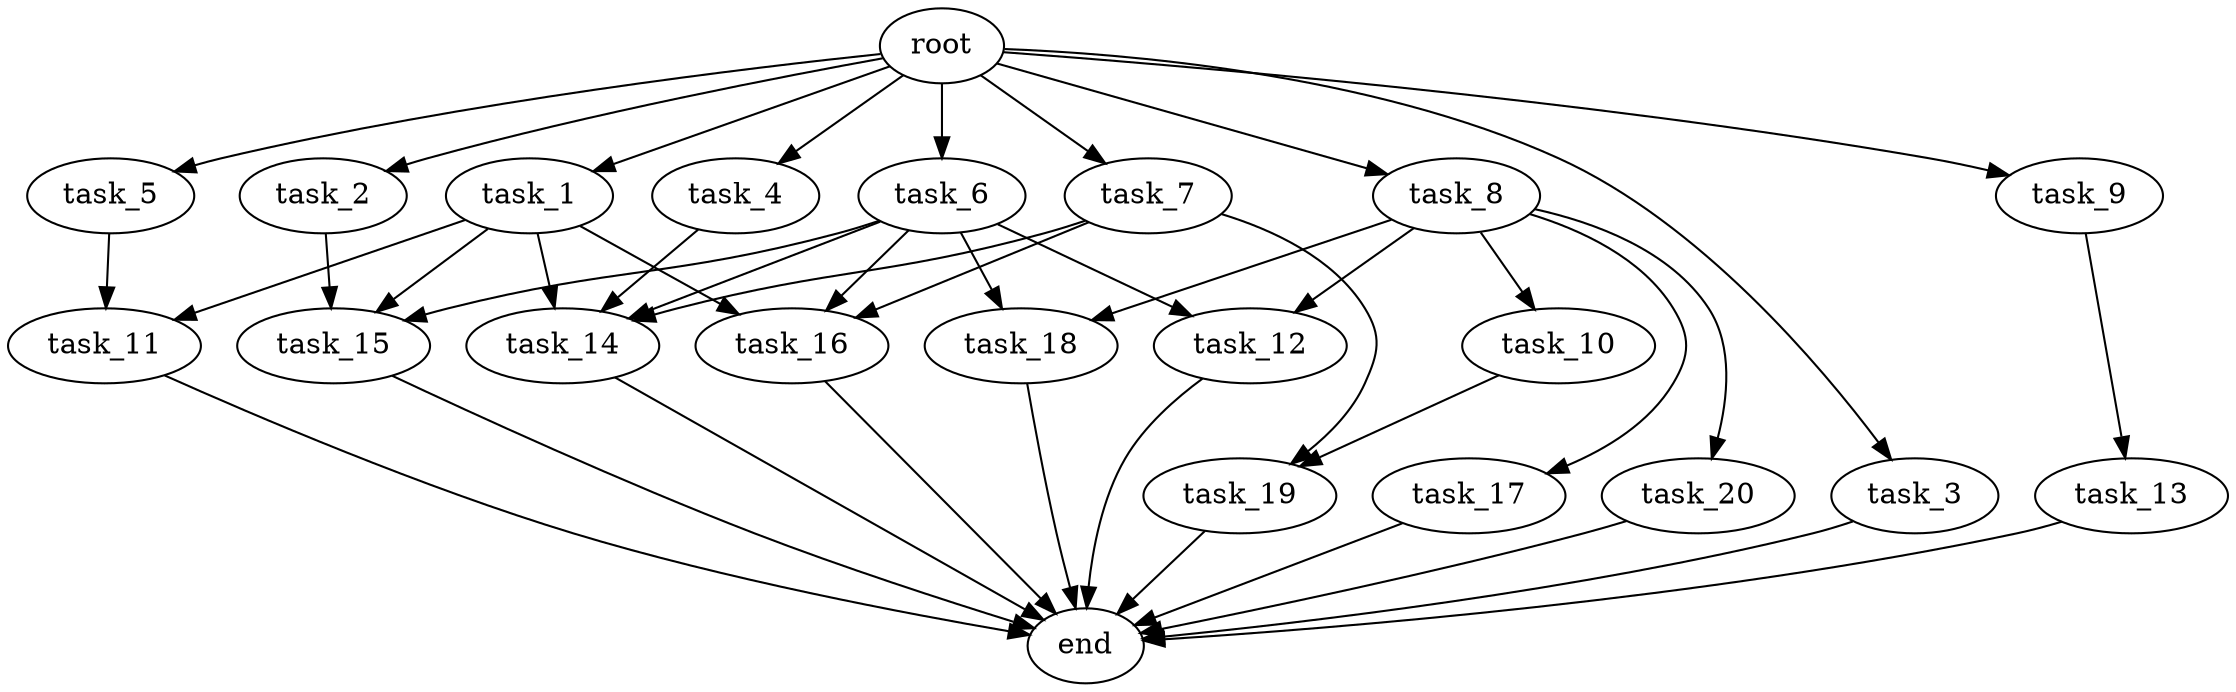 digraph G {
  root [size="0.000000e+00"];
  task_1 [size="4.130200e+10"];
  task_2 [size="8.411794e+10"];
  task_3 [size="7.174143e+10"];
  task_4 [size="8.767736e+10"];
  task_5 [size="8.202593e+10"];
  task_6 [size="8.244184e+10"];
  task_7 [size="6.985123e+10"];
  task_8 [size="5.063839e+10"];
  task_9 [size="3.519212e+10"];
  task_10 [size="6.021557e+10"];
  task_11 [size="8.134467e+10"];
  task_12 [size="7.378117e+10"];
  task_13 [size="4.533164e+10"];
  task_14 [size="2.744816e+09"];
  task_15 [size="5.219361e+09"];
  task_16 [size="6.416284e+10"];
  task_17 [size="6.301933e+10"];
  task_18 [size="7.910402e+10"];
  task_19 [size="1.361786e+10"];
  task_20 [size="4.007218e+10"];
  end [size="0.000000e+00"];

  root -> task_1 [size="1.000000e-12"];
  root -> task_2 [size="1.000000e-12"];
  root -> task_3 [size="1.000000e-12"];
  root -> task_4 [size="1.000000e-12"];
  root -> task_5 [size="1.000000e-12"];
  root -> task_6 [size="1.000000e-12"];
  root -> task_7 [size="1.000000e-12"];
  root -> task_8 [size="1.000000e-12"];
  root -> task_9 [size="1.000000e-12"];
  task_1 -> task_11 [size="4.067234e+08"];
  task_1 -> task_14 [size="6.862040e+06"];
  task_1 -> task_15 [size="1.739787e+07"];
  task_1 -> task_16 [size="2.138761e+08"];
  task_2 -> task_15 [size="1.739787e+07"];
  task_3 -> end [size="1.000000e-12"];
  task_4 -> task_14 [size="6.862040e+06"];
  task_5 -> task_11 [size="4.067234e+08"];
  task_6 -> task_12 [size="3.689059e+08"];
  task_6 -> task_14 [size="6.862040e+06"];
  task_6 -> task_15 [size="1.739787e+07"];
  task_6 -> task_16 [size="2.138761e+08"];
  task_6 -> task_18 [size="3.955201e+08"];
  task_7 -> task_14 [size="6.862040e+06"];
  task_7 -> task_16 [size="2.138761e+08"];
  task_7 -> task_19 [size="6.808931e+07"];
  task_8 -> task_10 [size="6.021557e+08"];
  task_8 -> task_12 [size="3.689059e+08"];
  task_8 -> task_17 [size="6.301933e+08"];
  task_8 -> task_18 [size="3.955201e+08"];
  task_8 -> task_20 [size="4.007218e+08"];
  task_9 -> task_13 [size="4.533164e+08"];
  task_10 -> task_19 [size="6.808931e+07"];
  task_11 -> end [size="1.000000e-12"];
  task_12 -> end [size="1.000000e-12"];
  task_13 -> end [size="1.000000e-12"];
  task_14 -> end [size="1.000000e-12"];
  task_15 -> end [size="1.000000e-12"];
  task_16 -> end [size="1.000000e-12"];
  task_17 -> end [size="1.000000e-12"];
  task_18 -> end [size="1.000000e-12"];
  task_19 -> end [size="1.000000e-12"];
  task_20 -> end [size="1.000000e-12"];
}
